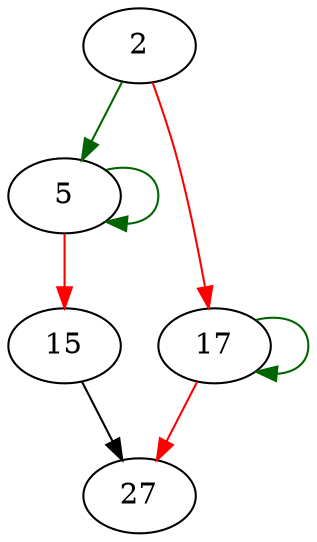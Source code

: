 strict digraph "offtostr" {
	// Node definitions.
	2 [entry=true];
	5;
	17;
	15;
	27;

	// Edge definitions.
	2 -> 5 [
		color=darkgreen
		cond=true
	];
	2 -> 17 [
		color=red
		cond=false
	];
	5 -> 5 [
		color=darkgreen
		cond=true
	];
	5 -> 15 [
		color=red
		cond=false
	];
	17 -> 17 [
		color=darkgreen
		cond=true
	];
	17 -> 27 [
		color=red
		cond=false
	];
	15 -> 27;
}